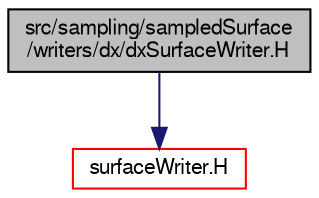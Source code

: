 digraph "src/sampling/sampledSurface/writers/dx/dxSurfaceWriter.H"
{
  bgcolor="transparent";
  edge [fontname="FreeSans",fontsize="10",labelfontname="FreeSans",labelfontsize="10"];
  node [fontname="FreeSans",fontsize="10",shape=record];
  Node0 [label="src/sampling/sampledSurface\l/writers/dx/dxSurfaceWriter.H",height=0.2,width=0.4,color="black", fillcolor="grey75", style="filled", fontcolor="black"];
  Node0 -> Node1 [color="midnightblue",fontsize="10",style="solid",fontname="FreeSans"];
  Node1 [label="surfaceWriter.H",height=0.2,width=0.4,color="red",URL="$a14885.html"];
}
